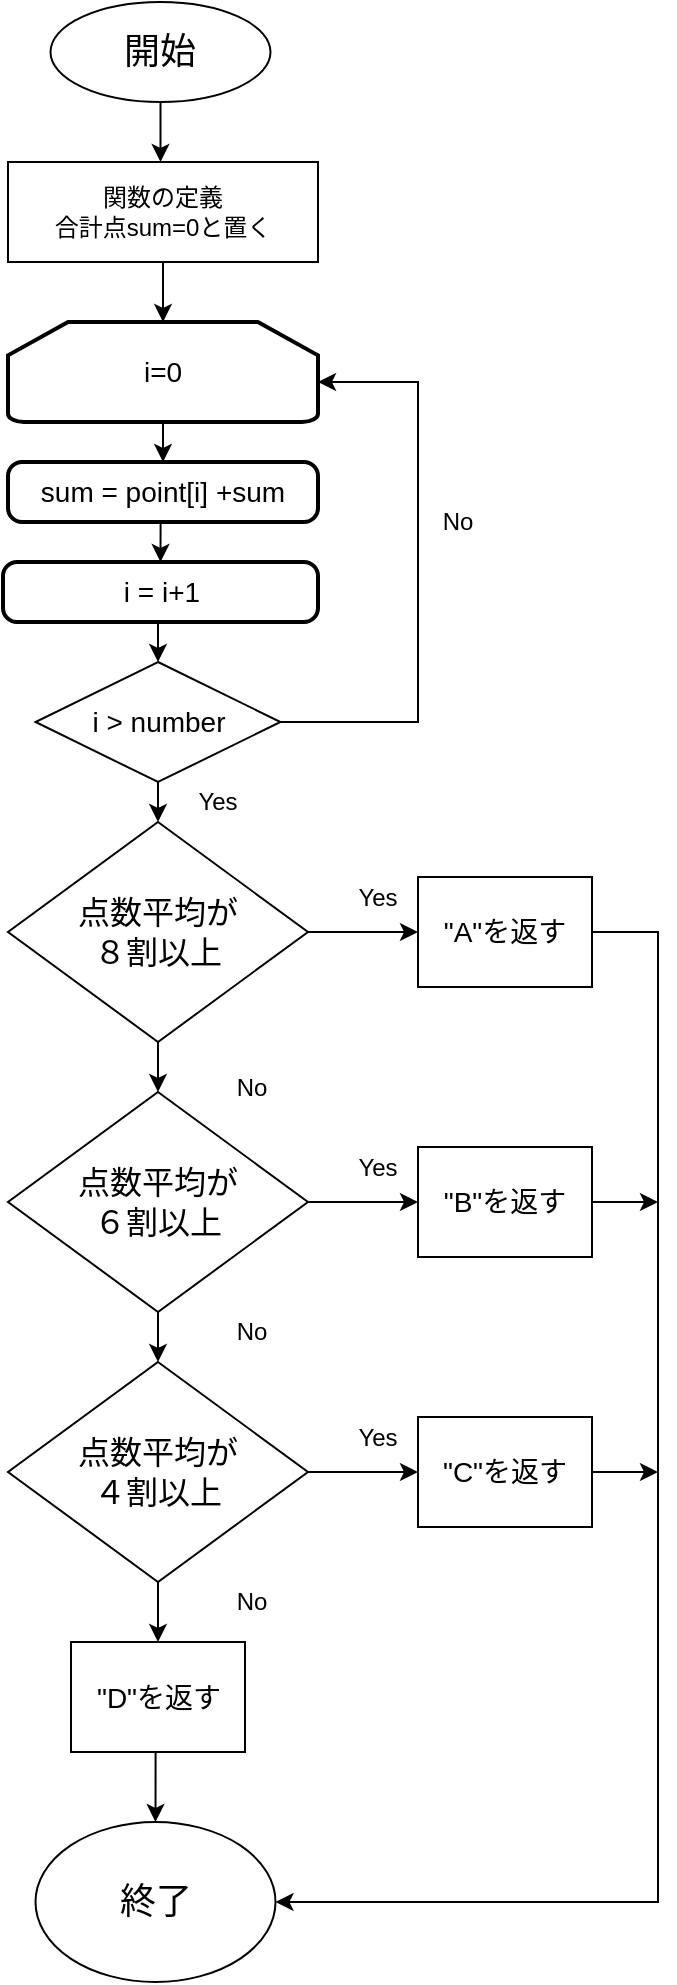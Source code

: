 <mxfile version="13.7.1" type="github">
  <diagram id="gkMSf04ZtChf-fqA_jfN" name="Page-1">
    <mxGraphModel dx="1446" dy="762" grid="1" gridSize="10" guides="1" tooltips="1" connect="1" arrows="1" fold="1" page="1" pageScale="1" pageWidth="827" pageHeight="1169" math="0" shadow="0">
      <root>
        <mxCell id="0" />
        <mxCell id="1" parent="0" />
        <mxCell id="psafOxS94XNtCy1Q7-pd-35" value="" style="edgeStyle=orthogonalEdgeStyle;rounded=0;orthogonalLoop=1;jettySize=auto;html=1;fontSize=14;" edge="1" parent="1" source="psafOxS94XNtCy1Q7-pd-2" target="psafOxS94XNtCy1Q7-pd-4">
          <mxGeometry relative="1" as="geometry">
            <Array as="points">
              <mxPoint x="140" y="120" />
              <mxPoint x="140" y="120" />
            </Array>
          </mxGeometry>
        </mxCell>
        <mxCell id="psafOxS94XNtCy1Q7-pd-2" value="&lt;font style=&quot;font-size: 18px&quot;&gt;開始&lt;/font&gt;" style="ellipse;whiteSpace=wrap;html=1;" vertex="1" parent="1">
          <mxGeometry x="86.25" y="40" width="110" height="50" as="geometry" />
        </mxCell>
        <mxCell id="psafOxS94XNtCy1Q7-pd-3" value="&lt;font style=&quot;font-size: 18px&quot;&gt;終了&lt;/font&gt;" style="ellipse;whiteSpace=wrap;html=1;" vertex="1" parent="1">
          <mxGeometry x="78.75" y="950" width="120" height="80" as="geometry" />
        </mxCell>
        <mxCell id="psafOxS94XNtCy1Q7-pd-47" style="edgeStyle=orthogonalEdgeStyle;rounded=0;orthogonalLoop=1;jettySize=auto;html=1;fontSize=14;" edge="1" parent="1" source="psafOxS94XNtCy1Q7-pd-4" target="psafOxS94XNtCy1Q7-pd-38">
          <mxGeometry relative="1" as="geometry" />
        </mxCell>
        <mxCell id="psafOxS94XNtCy1Q7-pd-4" value="関数の定義&lt;br&gt;合計点sum=0と置く" style="rounded=0;whiteSpace=wrap;html=1;" vertex="1" parent="1">
          <mxGeometry x="65" y="120" width="155" height="50" as="geometry" />
        </mxCell>
        <mxCell id="psafOxS94XNtCy1Q7-pd-12" style="edgeStyle=orthogonalEdgeStyle;rounded=0;orthogonalLoop=1;jettySize=auto;html=1;exitX=0.5;exitY=1;exitDx=0;exitDy=0;entryX=0.5;entryY=0;entryDx=0;entryDy=0;" edge="1" parent="1" source="psafOxS94XNtCy1Q7-pd-5" target="psafOxS94XNtCy1Q7-pd-10">
          <mxGeometry relative="1" as="geometry" />
        </mxCell>
        <mxCell id="psafOxS94XNtCy1Q7-pd-19" style="rounded=0;orthogonalLoop=1;jettySize=auto;html=1;exitX=1;exitY=0.5;exitDx=0;exitDy=0;elbow=vertical;entryX=0;entryY=0.5;entryDx=0;entryDy=0;" edge="1" parent="1" source="psafOxS94XNtCy1Q7-pd-5" target="psafOxS94XNtCy1Q7-pd-8">
          <mxGeometry relative="1" as="geometry">
            <mxPoint x="280" y="600" as="targetPoint" />
          </mxGeometry>
        </mxCell>
        <mxCell id="psafOxS94XNtCy1Q7-pd-5" value="&lt;font style=&quot;font-size: 16px&quot;&gt;点数平均が&lt;br&gt;８割以上&lt;/font&gt;" style="rhombus;whiteSpace=wrap;html=1;" vertex="1" parent="1">
          <mxGeometry x="65" y="450" width="150" height="110" as="geometry" />
        </mxCell>
        <mxCell id="psafOxS94XNtCy1Q7-pd-60" style="edgeStyle=orthogonalEdgeStyle;rounded=0;orthogonalLoop=1;jettySize=auto;html=1;exitX=1;exitY=0.5;exitDx=0;exitDy=0;fontSize=14;entryX=1;entryY=0.5;entryDx=0;entryDy=0;" edge="1" parent="1" source="psafOxS94XNtCy1Q7-pd-8" target="psafOxS94XNtCy1Q7-pd-3">
          <mxGeometry relative="1" as="geometry">
            <mxPoint x="400" y="1000" as="targetPoint" />
            <Array as="points">
              <mxPoint x="390" y="505" />
              <mxPoint x="390" y="990" />
            </Array>
          </mxGeometry>
        </mxCell>
        <mxCell id="psafOxS94XNtCy1Q7-pd-8" value="&lt;font style=&quot;font-size: 14px&quot;&gt;&quot;A&quot;を返す&lt;/font&gt;" style="rounded=0;whiteSpace=wrap;html=1;" vertex="1" parent="1">
          <mxGeometry x="270" y="477.5" width="87" height="55" as="geometry" />
        </mxCell>
        <mxCell id="psafOxS94XNtCy1Q7-pd-13" style="edgeStyle=orthogonalEdgeStyle;rounded=0;orthogonalLoop=1;jettySize=auto;html=1;exitX=0.5;exitY=1;exitDx=0;exitDy=0;" edge="1" parent="1" source="psafOxS94XNtCy1Q7-pd-10" target="psafOxS94XNtCy1Q7-pd-11">
          <mxGeometry relative="1" as="geometry" />
        </mxCell>
        <mxCell id="psafOxS94XNtCy1Q7-pd-20" style="edgeStyle=orthogonalEdgeStyle;rounded=0;orthogonalLoop=1;jettySize=auto;html=1;exitX=1;exitY=0.5;exitDx=0;exitDy=0;entryX=0;entryY=0.5;entryDx=0;entryDy=0;" edge="1" parent="1" source="psafOxS94XNtCy1Q7-pd-10" target="psafOxS94XNtCy1Q7-pd-14">
          <mxGeometry relative="1" as="geometry" />
        </mxCell>
        <mxCell id="psafOxS94XNtCy1Q7-pd-10" value="&lt;font style=&quot;font-size: 16px&quot;&gt;点数平均が&lt;br&gt;６割以上&lt;/font&gt;" style="rhombus;whiteSpace=wrap;html=1;" vertex="1" parent="1">
          <mxGeometry x="65" y="585" width="150" height="110" as="geometry" />
        </mxCell>
        <mxCell id="psafOxS94XNtCy1Q7-pd-18" style="edgeStyle=orthogonalEdgeStyle;rounded=0;orthogonalLoop=1;jettySize=auto;html=1;exitX=0.5;exitY=1;exitDx=0;exitDy=0;entryX=0.5;entryY=0;entryDx=0;entryDy=0;" edge="1" parent="1" source="psafOxS94XNtCy1Q7-pd-11" target="psafOxS94XNtCy1Q7-pd-16">
          <mxGeometry relative="1" as="geometry" />
        </mxCell>
        <mxCell id="psafOxS94XNtCy1Q7-pd-32" style="rounded=0;orthogonalLoop=1;jettySize=auto;html=1;exitX=1;exitY=0.5;exitDx=0;exitDy=0;fontSize=14;entryX=0;entryY=0.5;entryDx=0;entryDy=0;" edge="1" parent="1" source="psafOxS94XNtCy1Q7-pd-11" target="psafOxS94XNtCy1Q7-pd-15">
          <mxGeometry relative="1" as="geometry">
            <mxPoint x="290" y="775.5" as="targetPoint" />
          </mxGeometry>
        </mxCell>
        <mxCell id="psafOxS94XNtCy1Q7-pd-11" value="&lt;font style=&quot;font-size: 16px&quot;&gt;点数平均が&lt;br&gt;４割以上&lt;/font&gt;" style="rhombus;whiteSpace=wrap;html=1;" vertex="1" parent="1">
          <mxGeometry x="65" y="720" width="150" height="110" as="geometry" />
        </mxCell>
        <mxCell id="psafOxS94XNtCy1Q7-pd-57" style="edgeStyle=orthogonalEdgeStyle;rounded=0;orthogonalLoop=1;jettySize=auto;html=1;exitX=1;exitY=0.5;exitDx=0;exitDy=0;fontSize=14;" edge="1" parent="1" source="psafOxS94XNtCy1Q7-pd-14">
          <mxGeometry relative="1" as="geometry">
            <mxPoint x="390" y="640.5" as="targetPoint" />
          </mxGeometry>
        </mxCell>
        <mxCell id="psafOxS94XNtCy1Q7-pd-14" value="&lt;font style=&quot;font-size: 14px&quot;&gt;&quot;B&quot;を返す&lt;/font&gt;" style="rounded=0;whiteSpace=wrap;html=1;" vertex="1" parent="1">
          <mxGeometry x="270" y="612.5" width="87" height="55" as="geometry" />
        </mxCell>
        <mxCell id="psafOxS94XNtCy1Q7-pd-58" style="edgeStyle=orthogonalEdgeStyle;rounded=0;orthogonalLoop=1;jettySize=auto;html=1;exitX=1;exitY=0.5;exitDx=0;exitDy=0;fontSize=14;" edge="1" parent="1" source="psafOxS94XNtCy1Q7-pd-15">
          <mxGeometry relative="1" as="geometry">
            <mxPoint x="390" y="775.5" as="targetPoint" />
          </mxGeometry>
        </mxCell>
        <mxCell id="psafOxS94XNtCy1Q7-pd-15" value="&lt;font style=&quot;font-size: 14px&quot;&gt;&quot;C&quot;を返す&lt;/font&gt;" style="rounded=0;whiteSpace=wrap;html=1;" vertex="1" parent="1">
          <mxGeometry x="270" y="747.5" width="87" height="55" as="geometry" />
        </mxCell>
        <mxCell id="psafOxS94XNtCy1Q7-pd-59" style="edgeStyle=orthogonalEdgeStyle;rounded=0;orthogonalLoop=1;jettySize=auto;html=1;exitX=0.5;exitY=1;exitDx=0;exitDy=0;entryX=0.5;entryY=0;entryDx=0;entryDy=0;fontSize=14;" edge="1" parent="1" source="psafOxS94XNtCy1Q7-pd-16" target="psafOxS94XNtCy1Q7-pd-3">
          <mxGeometry relative="1" as="geometry" />
        </mxCell>
        <mxCell id="psafOxS94XNtCy1Q7-pd-16" value="&lt;font style=&quot;font-size: 14px&quot;&gt;&quot;D&quot;を返す&lt;/font&gt;" style="rounded=0;whiteSpace=wrap;html=1;" vertex="1" parent="1">
          <mxGeometry x="96.5" y="860" width="87" height="55" as="geometry" />
        </mxCell>
        <mxCell id="psafOxS94XNtCy1Q7-pd-25" value="No" style="text;html=1;strokeColor=none;fillColor=none;align=center;verticalAlign=middle;whiteSpace=wrap;rounded=0;" vertex="1" parent="1">
          <mxGeometry x="167" y="830" width="40" height="20" as="geometry" />
        </mxCell>
        <mxCell id="psafOxS94XNtCy1Q7-pd-26" value="No" style="text;html=1;strokeColor=none;fillColor=none;align=center;verticalAlign=middle;whiteSpace=wrap;rounded=0;" vertex="1" parent="1">
          <mxGeometry x="167" y="695" width="40" height="20" as="geometry" />
        </mxCell>
        <mxCell id="psafOxS94XNtCy1Q7-pd-27" value="No" style="text;html=1;strokeColor=none;fillColor=none;align=center;verticalAlign=middle;whiteSpace=wrap;rounded=0;" vertex="1" parent="1">
          <mxGeometry x="167" y="572.5" width="40" height="20" as="geometry" />
        </mxCell>
        <mxCell id="psafOxS94XNtCy1Q7-pd-28" value="Yes" style="text;html=1;strokeColor=none;fillColor=none;align=center;verticalAlign=middle;whiteSpace=wrap;rounded=0;" vertex="1" parent="1">
          <mxGeometry x="230" y="477.5" width="40" height="20" as="geometry" />
        </mxCell>
        <mxCell id="psafOxS94XNtCy1Q7-pd-29" value="Yes" style="text;html=1;strokeColor=none;fillColor=none;align=center;verticalAlign=middle;whiteSpace=wrap;rounded=0;" vertex="1" parent="1">
          <mxGeometry x="230" y="612.5" width="40" height="20" as="geometry" />
        </mxCell>
        <mxCell id="psafOxS94XNtCy1Q7-pd-54" style="edgeStyle=elbowEdgeStyle;rounded=0;orthogonalLoop=1;jettySize=auto;elbow=vertical;html=1;exitX=0.75;exitY=1;exitDx=0;exitDy=0;fontSize=14;" edge="1" parent="1" source="psafOxS94XNtCy1Q7-pd-33">
          <mxGeometry relative="1" as="geometry">
            <mxPoint x="260" y="767.5" as="targetPoint" />
          </mxGeometry>
        </mxCell>
        <mxCell id="psafOxS94XNtCy1Q7-pd-33" value="Yes" style="text;html=1;strokeColor=none;fillColor=none;align=center;verticalAlign=middle;whiteSpace=wrap;rounded=0;" vertex="1" parent="1">
          <mxGeometry x="230" y="747.5" width="40" height="20" as="geometry" />
        </mxCell>
        <mxCell id="psafOxS94XNtCy1Q7-pd-41" style="edgeStyle=orthogonalEdgeStyle;rounded=0;orthogonalLoop=1;jettySize=auto;html=1;exitX=0.5;exitY=1;exitDx=0;exitDy=0;exitPerimeter=0;entryX=0.5;entryY=0;entryDx=0;entryDy=0;fontSize=14;" edge="1" parent="1" source="psafOxS94XNtCy1Q7-pd-38" target="psafOxS94XNtCy1Q7-pd-39">
          <mxGeometry relative="1" as="geometry" />
        </mxCell>
        <mxCell id="psafOxS94XNtCy1Q7-pd-38" value="i=0" style="strokeWidth=2;html=1;shape=mxgraph.flowchart.loop_limit;whiteSpace=wrap;fontSize=14;" vertex="1" parent="1">
          <mxGeometry x="65" y="200" width="155" height="50" as="geometry" />
        </mxCell>
        <mxCell id="psafOxS94XNtCy1Q7-pd-42" style="edgeStyle=orthogonalEdgeStyle;rounded=0;orthogonalLoop=1;jettySize=auto;html=1;exitX=0.5;exitY=1;exitDx=0;exitDy=0;entryX=0.5;entryY=0;entryDx=0;entryDy=0;fontSize=14;" edge="1" parent="1" source="psafOxS94XNtCy1Q7-pd-39" target="psafOxS94XNtCy1Q7-pd-40">
          <mxGeometry relative="1" as="geometry" />
        </mxCell>
        <mxCell id="psafOxS94XNtCy1Q7-pd-39" value="sum = point[i] +sum" style="rounded=1;whiteSpace=wrap;html=1;absoluteArcSize=1;arcSize=14;strokeWidth=2;fontSize=14;" vertex="1" parent="1">
          <mxGeometry x="65" y="270" width="155" height="30" as="geometry" />
        </mxCell>
        <mxCell id="psafOxS94XNtCy1Q7-pd-48" style="edgeStyle=orthogonalEdgeStyle;rounded=0;orthogonalLoop=1;jettySize=auto;html=1;exitX=0.5;exitY=1;exitDx=0;exitDy=0;entryX=0.5;entryY=0;entryDx=0;entryDy=0;fontSize=14;" edge="1" parent="1" source="psafOxS94XNtCy1Q7-pd-40" target="psafOxS94XNtCy1Q7-pd-43">
          <mxGeometry relative="1" as="geometry" />
        </mxCell>
        <mxCell id="psafOxS94XNtCy1Q7-pd-40" value="i = i+1" style="rounded=1;whiteSpace=wrap;html=1;absoluteArcSize=1;arcSize=14;strokeWidth=2;fontSize=14;" vertex="1" parent="1">
          <mxGeometry x="62.5" y="320" width="157.5" height="30" as="geometry" />
        </mxCell>
        <mxCell id="psafOxS94XNtCy1Q7-pd-46" style="edgeStyle=orthogonalEdgeStyle;rounded=0;orthogonalLoop=1;jettySize=auto;elbow=vertical;html=1;fontSize=14;" edge="1" parent="1" source="psafOxS94XNtCy1Q7-pd-43">
          <mxGeometry relative="1" as="geometry">
            <mxPoint x="220" y="230" as="targetPoint" />
            <Array as="points">
              <mxPoint x="270" y="400" />
              <mxPoint x="270" y="230" />
            </Array>
          </mxGeometry>
        </mxCell>
        <mxCell id="psafOxS94XNtCy1Q7-pd-52" style="edgeStyle=orthogonalEdgeStyle;rounded=0;orthogonalLoop=1;jettySize=auto;html=1;exitX=0.5;exitY=1;exitDx=0;exitDy=0;entryX=0.5;entryY=0;entryDx=0;entryDy=0;fontSize=14;" edge="1" parent="1" source="psafOxS94XNtCy1Q7-pd-43" target="psafOxS94XNtCy1Q7-pd-5">
          <mxGeometry relative="1" as="geometry" />
        </mxCell>
        <mxCell id="psafOxS94XNtCy1Q7-pd-43" value="i &amp;gt; number" style="rhombus;whiteSpace=wrap;html=1;fontSize=14;" vertex="1" parent="1">
          <mxGeometry x="78.75" y="370" width="122.5" height="60" as="geometry" />
        </mxCell>
        <mxCell id="psafOxS94XNtCy1Q7-pd-49" value="No" style="text;html=1;strokeColor=none;fillColor=none;align=center;verticalAlign=middle;whiteSpace=wrap;rounded=0;" vertex="1" parent="1">
          <mxGeometry x="270" y="290" width="40" height="20" as="geometry" />
        </mxCell>
        <mxCell id="psafOxS94XNtCy1Q7-pd-53" value="Yes" style="text;html=1;strokeColor=none;fillColor=none;align=center;verticalAlign=middle;whiteSpace=wrap;rounded=0;" vertex="1" parent="1">
          <mxGeometry x="150" y="430" width="40" height="20" as="geometry" />
        </mxCell>
      </root>
    </mxGraphModel>
  </diagram>
</mxfile>
